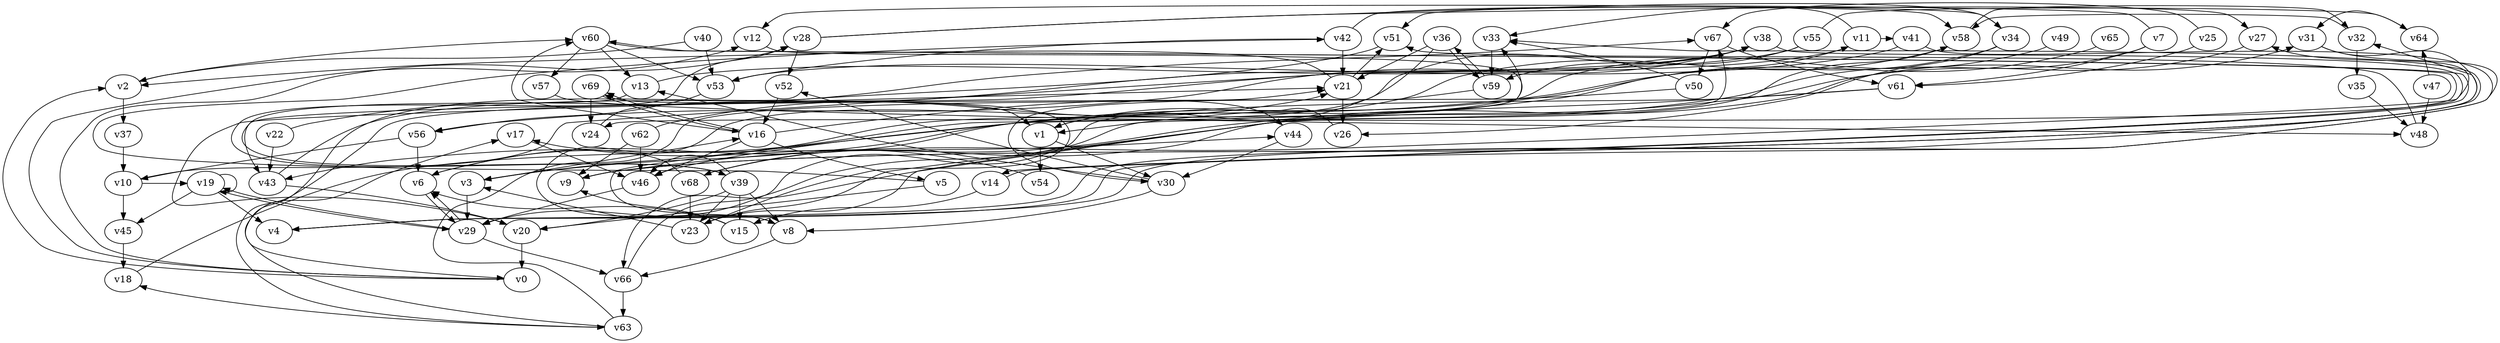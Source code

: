// Benchmark game 96 - 70 vertices
digraph G {
    v0 [name="v0", player=1, target=1];
    v1 [name="v1", player=1];
    v2 [name="v2", player=1];
    v3 [name="v3", player=0, target=1];
    v4 [name="v4", player=0];
    v5 [name="v5", player=0];
    v6 [name="v6", player=0];
    v7 [name="v7", player=1];
    v8 [name="v8", player=0];
    v9 [name="v9", player=1];
    v10 [name="v10", player=0];
    v11 [name="v11", player=0];
    v12 [name="v12", player=0];
    v13 [name="v13", player=1];
    v14 [name="v14", player=1, target=1];
    v15 [name="v15", player=1];
    v16 [name="v16", player=0];
    v17 [name="v17", player=1];
    v18 [name="v18", player=0];
    v19 [name="v19", player=1];
    v20 [name="v20", player=1];
    v21 [name="v21", player=1];
    v22 [name="v22", player=1];
    v23 [name="v23", player=1];
    v24 [name="v24", player=0];
    v25 [name="v25", player=1];
    v26 [name="v26", player=0];
    v27 [name="v27", player=0];
    v28 [name="v28", player=0];
    v29 [name="v29", player=0];
    v30 [name="v30", player=1];
    v31 [name="v31", player=0];
    v32 [name="v32", player=0];
    v33 [name="v33", player=0, target=1];
    v34 [name="v34", player=0];
    v35 [name="v35", player=0];
    v36 [name="v36", player=0];
    v37 [name="v37", player=1];
    v38 [name="v38", player=1];
    v39 [name="v39", player=1];
    v40 [name="v40", player=0];
    v41 [name="v41", player=0];
    v42 [name="v42", player=1];
    v43 [name="v43", player=1];
    v44 [name="v44", player=0];
    v45 [name="v45", player=1];
    v46 [name="v46", player=1];
    v47 [name="v47", player=0];
    v48 [name="v48", player=1];
    v49 [name="v49", player=0];
    v50 [name="v50", player=0];
    v51 [name="v51", player=0, target=1];
    v52 [name="v52", player=1];
    v53 [name="v53", player=1];
    v54 [name="v54", player=1, target=1];
    v55 [name="v55", player=0, target=1];
    v56 [name="v56", player=1];
    v57 [name="v57", player=0];
    v58 [name="v58", player=0, target=1];
    v59 [name="v59", player=1, target=1];
    v60 [name="v60", player=1];
    v61 [name="v61", player=0];
    v62 [name="v62", player=1];
    v63 [name="v63", player=0];
    v64 [name="v64", player=1];
    v65 [name="v65", player=1];
    v66 [name="v66", player=0];
    v67 [name="v67", player=1, target=1];
    v68 [name="v68", player=0];
    v69 [name="v69", player=0];

    v0 -> v28 [constraint="time == 20"];
    v1 -> v58 [constraint="time % 3 == 0"];
    v2 -> v60 [constraint="time >= 1"];
    v3 -> v29;
    v4 -> v33 [constraint="time % 5 == 3"];
    v5 -> v42 [constraint="time <= 20"];
    v6 -> v33 [constraint="(time % 2 == 1) || (time % 5 == 1)"];
    v7 -> v68 [constraint="time <= 23"];
    v8 -> v38 [constraint="time >= 8"];
    v9 -> v27 [constraint="time >= 9"];
    v10 -> v11 [constraint="(time % 3 == 1) || (time % 3 == 1)"];
    v11 -> v6 [constraint="time == 18"];
    v12 -> v46 [constraint="time >= 12"];
    v13 -> v38 [constraint="time >= 7"];
    v14 -> v15;
    v15 -> v6 [constraint="time == 18"];
    v16 -> v60 [constraint="time == 14"];
    v17 -> v46;
    v18 -> v44 [constraint="time == 14"];
    v19 -> v19 [constraint="time % 5 == 1"];
    v20 -> v21 [constraint="time == 18"];
    v21 -> v26;
    v22 -> v43;
    v23 -> v3 [constraint="time >= 10"];
    v24 -> v1 [constraint="time % 4 == 3"];
    v25 -> v67 [constraint="time <= 18"];
    v26 -> v1 [constraint="time >= 7"];
    v27 -> v23 [constraint="time <= 25"];
    v28 -> v52;
    v29 -> v66;
    v30 -> v52 [constraint="time >= 8"];
    v31 -> v4 [constraint="time % 5 == 3"];
    v32 -> v58 [constraint="time == 11"];
    v33 -> v59;
    v34 -> v26 [constraint="time % 5 == 1"];
    v35 -> v48;
    v36 -> v59 [constraint="time % 5 == 0"];
    v37 -> v10;
    v38 -> v56 [constraint="time >= 6"];
    v39 -> v15;
    v40 -> v53;
    v41 -> v4 [constraint="time == 20"];
    v42 -> v21;
    v43 -> v20;
    v44 -> v30;
    v45 -> v18;
    v46 -> v29;
    v47 -> v48;
    v48 -> v51 [constraint="time >= 15"];
    v49 -> v3 [constraint="time >= 7"];
    v50 -> v33 [constraint="time >= 11"];
    v51 -> v0 [constraint="time == 11"];
    v52 -> v16;
    v53 -> v56 [constraint="time % 5 == 2"];
    v54 -> v17 [constraint="time % 2 == 0"];
    v55 -> v64 [constraint="time == 15"];
    v56 -> v6;
    v57 -> v48 [constraint="time <= 13"];
    v58 -> v32 [constraint="time % 6 == 2"];
    v59 -> v36 [constraint="time % 4 == 1"];
    v60 -> v13;
    v61 -> v66 [constraint="time >= 5"];
    v62 -> v21 [constraint="time == 9"];
    v63 -> v18 [constraint="time % 2 == 1"];
    v64 -> v31 [constraint="(time % 3 == 0) || (time % 4 == 1)"];
    v65 -> v3 [constraint="time == 13"];
    v66 -> v67 [constraint="time % 5 == 4"];
    v67 -> v50;
    v68 -> v23;
    v69 -> v16;
    v31 -> v9 [constraint="time <= 6"];
    v11 -> v41 [constraint="time % 5 == 1"];
    v16 -> v69 [constraint="time >= 10"];
    v67 -> v61;
    v66 -> v63;
    v9 -> v32 [constraint="time >= 13"];
    v39 -> v46 [constraint="time >= 3"];
    v14 -> v60 [constraint="time <= 23"];
    v50 -> v39 [constraint="time == 13"];
    v1 -> v30;
    v23 -> v69 [constraint="time % 2 == 1"];
    v0 -> v2 [constraint="time == 1"];
    v22 -> v67 [constraint="time == 10"];
    v10 -> v19 [constraint="time <= 9"];
    v20 -> v0;
    v62 -> v46;
    v34 -> v8 [constraint="time == 16"];
    v63 -> v17 [constraint="time % 2 == 0"];
    v34 -> v51 [constraint="time == 14"];
    v40 -> v2 [constraint="time >= 6"];
    v21 -> v51 [constraint="time % 6 == 3"];
    v32 -> v35;
    v6 -> v29 [constraint="time <= 17"];
    v7 -> v61 [constraint="time % 4 == 2"];
    v69 -> v24;
    v47 -> v64 [constraint="(time % 2 == 0) || (time % 4 == 2)"];
    v1 -> v54;
    v11 -> v33 [constraint="time == 19"];
    v19 -> v29;
    v62 -> v9;
    v68 -> v43 [constraint="time % 2 == 1"];
    v0 -> v12 [constraint="time == 3"];
    v55 -> v63 [constraint="time % 5 == 1"];
    v3 -> v16 [constraint="time == 18"];
    v16 -> v5;
    v19 -> v45;
    v29 -> v19 [constraint="(time % 2 == 1) || (time % 5 == 2)"];
    v25 -> v61 [constraint="time % 6 == 1"];
    v13 -> v43 [constraint="time % 4 == 2"];
    v15 -> v9 [constraint="time == 6"];
    v56 -> v10;
    v21 -> v2 [constraint="time <= 19"];
    v42 -> v58 [constraint="time == 3"];
    v39 -> v23;
    v59 -> v30 [constraint="time % 3 == 1"];
    v16 -> v44 [constraint="time % 6 == 4"];
    v30 -> v8;
    v60 -> v57;
    v55 -> v59 [constraint="time == 8"];
    v38 -> v24 [constraint="time % 3 == 2"];
    v43 -> v38 [constraint="time % 5 == 4"];
    v63 -> v21 [constraint="time % 5 == 2"];
    v60 -> v14 [constraint="time == 12"];
    v39 -> v28 [constraint="time <= 25"];
    v5 -> v20 [constraint="time % 6 == 0"];
    v28 -> v34 [constraint="time <= 25"];
    v2 -> v37;
    v60 -> v53 [constraint="(time >= 1) && (time <= 24)"];
    v36 -> v1 [constraint="time % 5 == 2"];
    v61 -> v29 [constraint="time == 4"];
    v36 -> v21 [constraint="time == 4"];
    v16 -> v46;
    v19 -> v4;
    v29 -> v6 [constraint="time % 2 == 1"];
    v7 -> v12 [constraint="time % 3 == 1"];
    v30 -> v13 [constraint="time <= 8"];
    v58 -> v23 [constraint="time >= 7"];
    v39 -> v8;
    v42 -> v53 [constraint="time % 2 == 0"];
    v8 -> v66;
    v28 -> v27 [constraint="(time >= 5) && (time <= 22)"];
    v39 -> v20;
    v68 -> v31 [constraint="time >= 13"];
    v41 -> v53 [constraint="time % 5 == 3"];
    v10 -> v45;
}
